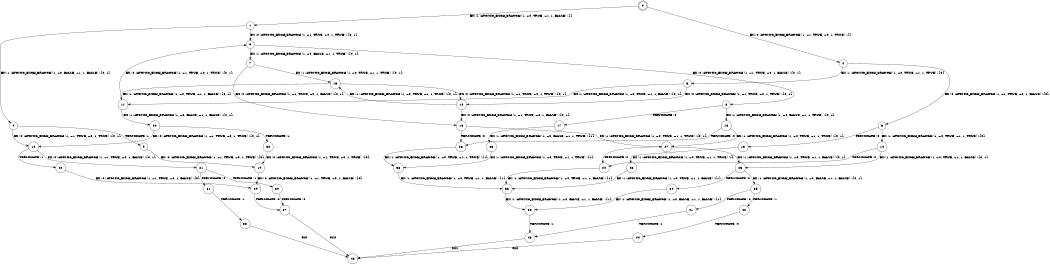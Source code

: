 digraph BCG {
size = "7, 10.5";
center = TRUE;
node [shape = circle];
0 [peripheries = 2];
0 -> 1 [label = "EX !1 !ATOMIC_EXCH_BRANCH (1, +0, TRUE, +1, 1, FALSE) !{}"];
0 -> 2 [label = "EX !0 !ATOMIC_EXCH_BRANCH (1, +1, TRUE, +0, 1, TRUE) !{}"];
1 -> 3 [label = "EX !0 !ATOMIC_EXCH_BRANCH (1, +1, TRUE, +0, 1, TRUE) !{0, 1}"];
1 -> 4 [label = "EX !1 !ATOMIC_EXCH_BRANCH (1, +0, FALSE, +1, 1, FALSE) !{0, 1}"];
2 -> 5 [label = "EX !1 !ATOMIC_EXCH_BRANCH (1, +0, TRUE, +1, 1, TRUE) !{0}"];
2 -> 6 [label = "EX !0 !ATOMIC_EXCH_BRANCH (1, +1, TRUE, +0, 1, FALSE) !{0}"];
3 -> 7 [label = "EX !1 !ATOMIC_EXCH_BRANCH (1, +0, FALSE, +1, 1, TRUE) !{0, 1}"];
3 -> 8 [label = "EX !0 !ATOMIC_EXCH_BRANCH (1, +1, TRUE, +0, 1, FALSE) !{0, 1}"];
4 -> 9 [label = "TERMINATE !1"];
4 -> 10 [label = "EX !0 !ATOMIC_EXCH_BRANCH (1, +1, TRUE, +0, 1, TRUE) !{0, 1}"];
5 -> 11 [label = "EX !1 !ATOMIC_EXCH_BRANCH (1, +0, TRUE, +1, 1, FALSE) !{0, 1}"];
5 -> 12 [label = "EX !0 !ATOMIC_EXCH_BRANCH (1, +1, TRUE, +0, 1, TRUE) !{0, 1}"];
6 -> 13 [label = "TERMINATE !0"];
6 -> 14 [label = "EX !1 !ATOMIC_EXCH_BRANCH (1, +0, TRUE, +1, 1, TRUE) !{0}"];
7 -> 15 [label = "EX !1 !ATOMIC_EXCH_BRANCH (1, +0, TRUE, +1, 1, TRUE) !{0, 1}"];
7 -> 16 [label = "EX !0 !ATOMIC_EXCH_BRANCH (1, +1, TRUE, +0, 1, FALSE) !{0, 1}"];
8 -> 17 [label = "TERMINATE !0"];
8 -> 18 [label = "EX !1 !ATOMIC_EXCH_BRANCH (1, +0, FALSE, +1, 1, TRUE) !{0, 1}"];
9 -> 19 [label = "EX !0 !ATOMIC_EXCH_BRANCH (1, +1, TRUE, +0, 1, TRUE) !{0}"];
10 -> 20 [label = "TERMINATE !1"];
10 -> 21 [label = "EX !0 !ATOMIC_EXCH_BRANCH (1, +1, TRUE, +0, 1, FALSE) !{0, 1}"];
11 -> 22 [label = "EX !1 !ATOMIC_EXCH_BRANCH (1, +0, FALSE, +1, 1, FALSE) !{0, 1}"];
11 -> 3 [label = "EX !0 !ATOMIC_EXCH_BRANCH (1, +1, TRUE, +0, 1, TRUE) !{0, 1}"];
12 -> 15 [label = "EX !1 !ATOMIC_EXCH_BRANCH (1, +0, TRUE, +1, 1, TRUE) !{0, 1}"];
12 -> 16 [label = "EX !0 !ATOMIC_EXCH_BRANCH (1, +1, TRUE, +0, 1, FALSE) !{0, 1}"];
13 -> 23 [label = "EX !1 !ATOMIC_EXCH_BRANCH (1, +0, TRUE, +1, 1, TRUE) !{}"];
14 -> 24 [label = "TERMINATE !0"];
14 -> 25 [label = "EX !1 !ATOMIC_EXCH_BRANCH (1, +0, TRUE, +1, 1, FALSE) !{0, 1}"];
15 -> 11 [label = "EX !1 !ATOMIC_EXCH_BRANCH (1, +0, TRUE, +1, 1, FALSE) !{0, 1}"];
15 -> 12 [label = "EX !0 !ATOMIC_EXCH_BRANCH (1, +1, TRUE, +0, 1, TRUE) !{0, 1}"];
16 -> 26 [label = "TERMINATE !0"];
16 -> 27 [label = "EX !1 !ATOMIC_EXCH_BRANCH (1, +0, TRUE, +1, 1, TRUE) !{0, 1}"];
17 -> 28 [label = "EX !1 !ATOMIC_EXCH_BRANCH (1, +0, FALSE, +1, 1, TRUE) !{1}"];
18 -> 26 [label = "TERMINATE !0"];
18 -> 27 [label = "EX !1 !ATOMIC_EXCH_BRANCH (1, +0, TRUE, +1, 1, TRUE) !{0, 1}"];
19 -> 29 [label = "EX !0 !ATOMIC_EXCH_BRANCH (1, +1, TRUE, +0, 1, FALSE) !{0}"];
20 -> 29 [label = "EX !0 !ATOMIC_EXCH_BRANCH (1, +1, TRUE, +0, 1, FALSE) !{0}"];
21 -> 30 [label = "TERMINATE !1"];
21 -> 31 [label = "TERMINATE !0"];
22 -> 32 [label = "TERMINATE !1"];
22 -> 10 [label = "EX !0 !ATOMIC_EXCH_BRANCH (1, +1, TRUE, +0, 1, TRUE) !{0, 1}"];
23 -> 33 [label = "EX !1 !ATOMIC_EXCH_BRANCH (1, +0, TRUE, +1, 1, FALSE) !{1}"];
24 -> 33 [label = "EX !1 !ATOMIC_EXCH_BRANCH (1, +0, TRUE, +1, 1, FALSE) !{1}"];
25 -> 34 [label = "TERMINATE !0"];
25 -> 35 [label = "EX !1 !ATOMIC_EXCH_BRANCH (1, +0, FALSE, +1, 1, FALSE) !{0, 1}"];
26 -> 36 [label = "EX !1 !ATOMIC_EXCH_BRANCH (1, +0, TRUE, +1, 1, TRUE) !{1}"];
27 -> 24 [label = "TERMINATE !0"];
27 -> 25 [label = "EX !1 !ATOMIC_EXCH_BRANCH (1, +0, TRUE, +1, 1, FALSE) !{0, 1}"];
28 -> 36 [label = "EX !1 !ATOMIC_EXCH_BRANCH (1, +0, TRUE, +1, 1, TRUE) !{1}"];
29 -> 37 [label = "TERMINATE !0"];
30 -> 37 [label = "TERMINATE !0"];
31 -> 38 [label = "TERMINATE !1"];
32 -> 19 [label = "EX !0 !ATOMIC_EXCH_BRANCH (1, +1, TRUE, +0, 1, TRUE) !{0}"];
33 -> 39 [label = "EX !1 !ATOMIC_EXCH_BRANCH (1, +0, FALSE, +1, 1, FALSE) !{1}"];
34 -> 39 [label = "EX !1 !ATOMIC_EXCH_BRANCH (1, +0, FALSE, +1, 1, FALSE) !{1}"];
35 -> 40 [label = "TERMINATE !1"];
35 -> 41 [label = "TERMINATE !0"];
36 -> 33 [label = "EX !1 !ATOMIC_EXCH_BRANCH (1, +0, TRUE, +1, 1, FALSE) !{1}"];
37 -> 42 [label = "exit"];
38 -> 42 [label = "exit"];
39 -> 43 [label = "TERMINATE !1"];
40 -> 44 [label = "TERMINATE !0"];
41 -> 43 [label = "TERMINATE !1"];
43 -> 42 [label = "exit"];
44 -> 42 [label = "exit"];
}
